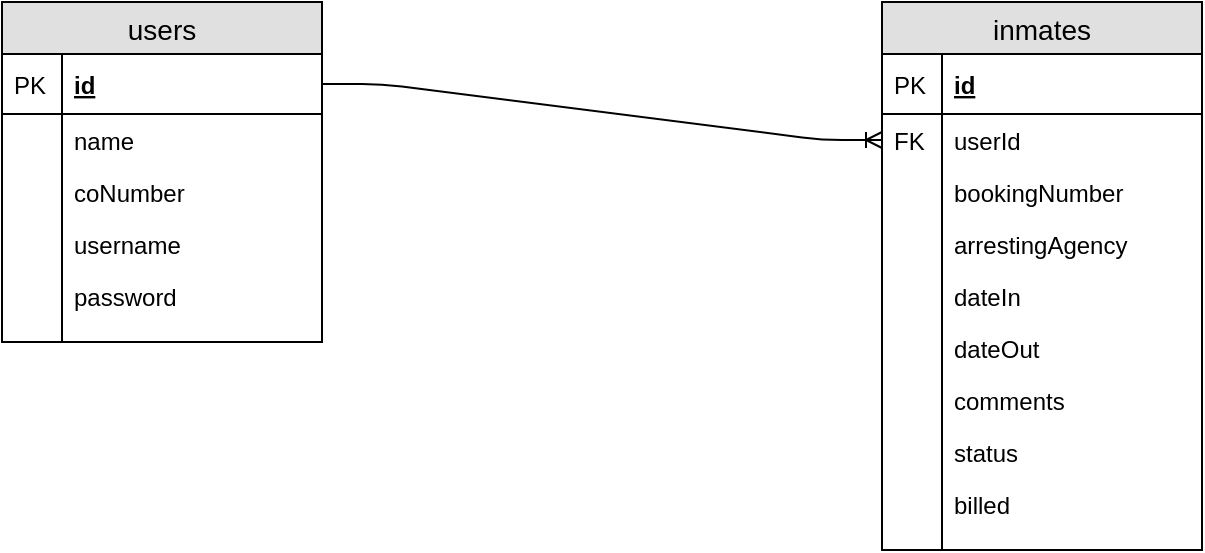 <mxfile version="12.0.3" type="github" pages="1"><diagram id="BFteV822ZQREHIiYgqze" name="Page-1"><mxGraphModel dx="1094" dy="419" grid="1" gridSize="10" guides="1" tooltips="1" connect="1" arrows="1" fold="1" page="1" pageScale="1" pageWidth="850" pageHeight="1100" math="0" shadow="0"><root><mxCell id="0"/><mxCell id="1" parent="0"/><mxCell id="ht3R-z21S9EMWiLsg80p-1" value="users" style="swimlane;fontStyle=0;childLayout=stackLayout;horizontal=1;startSize=26;fillColor=#e0e0e0;horizontalStack=0;resizeParent=1;resizeParentMax=0;resizeLast=0;collapsible=1;marginBottom=0;swimlaneFillColor=#ffffff;align=center;fontSize=14;" vertex="1" parent="1"><mxGeometry x="120" y="40" width="160" height="170" as="geometry"/></mxCell><mxCell id="ht3R-z21S9EMWiLsg80p-2" value="id" style="shape=partialRectangle;top=0;left=0;right=0;bottom=1;align=left;verticalAlign=middle;fillColor=none;spacingLeft=34;spacingRight=4;overflow=hidden;rotatable=0;points=[[0,0.5],[1,0.5]];portConstraint=eastwest;dropTarget=0;fontStyle=5;fontSize=12;" vertex="1" parent="ht3R-z21S9EMWiLsg80p-1"><mxGeometry y="26" width="160" height="30" as="geometry"/></mxCell><mxCell id="ht3R-z21S9EMWiLsg80p-3" value="PK" style="shape=partialRectangle;top=0;left=0;bottom=0;fillColor=none;align=left;verticalAlign=middle;spacingLeft=4;spacingRight=4;overflow=hidden;rotatable=0;points=[];portConstraint=eastwest;part=1;fontSize=12;" vertex="1" connectable="0" parent="ht3R-z21S9EMWiLsg80p-2"><mxGeometry width="30" height="30" as="geometry"/></mxCell><mxCell id="ht3R-z21S9EMWiLsg80p-4" value="name" style="shape=partialRectangle;top=0;left=0;right=0;bottom=0;align=left;verticalAlign=top;fillColor=none;spacingLeft=34;spacingRight=4;overflow=hidden;rotatable=0;points=[[0,0.5],[1,0.5]];portConstraint=eastwest;dropTarget=0;fontSize=12;" vertex="1" parent="ht3R-z21S9EMWiLsg80p-1"><mxGeometry y="56" width="160" height="26" as="geometry"/></mxCell><mxCell id="ht3R-z21S9EMWiLsg80p-5" value="" style="shape=partialRectangle;top=0;left=0;bottom=0;fillColor=none;align=left;verticalAlign=top;spacingLeft=4;spacingRight=4;overflow=hidden;rotatable=0;points=[];portConstraint=eastwest;part=1;fontSize=12;" vertex="1" connectable="0" parent="ht3R-z21S9EMWiLsg80p-4"><mxGeometry width="30" height="26" as="geometry"/></mxCell><mxCell id="ht3R-z21S9EMWiLsg80p-6" value="coNumber" style="shape=partialRectangle;top=0;left=0;right=0;bottom=0;align=left;verticalAlign=top;fillColor=none;spacingLeft=34;spacingRight=4;overflow=hidden;rotatable=0;points=[[0,0.5],[1,0.5]];portConstraint=eastwest;dropTarget=0;fontSize=12;" vertex="1" parent="ht3R-z21S9EMWiLsg80p-1"><mxGeometry y="82" width="160" height="26" as="geometry"/></mxCell><mxCell id="ht3R-z21S9EMWiLsg80p-7" value="" style="shape=partialRectangle;top=0;left=0;bottom=0;fillColor=none;align=left;verticalAlign=top;spacingLeft=4;spacingRight=4;overflow=hidden;rotatable=0;points=[];portConstraint=eastwest;part=1;fontSize=12;" vertex="1" connectable="0" parent="ht3R-z21S9EMWiLsg80p-6"><mxGeometry width="30" height="26" as="geometry"/></mxCell><mxCell id="ht3R-z21S9EMWiLsg80p-33" value="username" style="shape=partialRectangle;top=0;left=0;right=0;bottom=0;align=left;verticalAlign=top;fillColor=none;spacingLeft=34;spacingRight=4;overflow=hidden;rotatable=0;points=[[0,0.5],[1,0.5]];portConstraint=eastwest;dropTarget=0;fontSize=12;" vertex="1" parent="ht3R-z21S9EMWiLsg80p-1"><mxGeometry y="108" width="160" height="26" as="geometry"/></mxCell><mxCell id="ht3R-z21S9EMWiLsg80p-34" value="" style="shape=partialRectangle;top=0;left=0;bottom=0;fillColor=none;align=left;verticalAlign=top;spacingLeft=4;spacingRight=4;overflow=hidden;rotatable=0;points=[];portConstraint=eastwest;part=1;fontSize=12;" vertex="1" connectable="0" parent="ht3R-z21S9EMWiLsg80p-33"><mxGeometry width="30" height="26" as="geometry"/></mxCell><mxCell id="ht3R-z21S9EMWiLsg80p-35" value="password" style="shape=partialRectangle;top=0;left=0;right=0;bottom=0;align=left;verticalAlign=top;fillColor=none;spacingLeft=34;spacingRight=4;overflow=hidden;rotatable=0;points=[[0,0.5],[1,0.5]];portConstraint=eastwest;dropTarget=0;fontSize=12;" vertex="1" parent="ht3R-z21S9EMWiLsg80p-1"><mxGeometry y="134" width="160" height="26" as="geometry"/></mxCell><mxCell id="ht3R-z21S9EMWiLsg80p-36" value="" style="shape=partialRectangle;top=0;left=0;bottom=0;fillColor=none;align=left;verticalAlign=top;spacingLeft=4;spacingRight=4;overflow=hidden;rotatable=0;points=[];portConstraint=eastwest;part=1;fontSize=12;" vertex="1" connectable="0" parent="ht3R-z21S9EMWiLsg80p-35"><mxGeometry width="30" height="26" as="geometry"/></mxCell><mxCell id="ht3R-z21S9EMWiLsg80p-10" value="" style="shape=partialRectangle;top=0;left=0;right=0;bottom=0;align=left;verticalAlign=top;fillColor=none;spacingLeft=34;spacingRight=4;overflow=hidden;rotatable=0;points=[[0,0.5],[1,0.5]];portConstraint=eastwest;dropTarget=0;fontSize=12;" vertex="1" parent="ht3R-z21S9EMWiLsg80p-1"><mxGeometry y="160" width="160" height="10" as="geometry"/></mxCell><mxCell id="ht3R-z21S9EMWiLsg80p-11" value="" style="shape=partialRectangle;top=0;left=0;bottom=0;fillColor=none;align=left;verticalAlign=top;spacingLeft=4;spacingRight=4;overflow=hidden;rotatable=0;points=[];portConstraint=eastwest;part=1;fontSize=12;" vertex="1" connectable="0" parent="ht3R-z21S9EMWiLsg80p-10"><mxGeometry width="30" height="10" as="geometry"/></mxCell><mxCell id="ht3R-z21S9EMWiLsg80p-12" value="inmates" style="swimlane;fontStyle=0;childLayout=stackLayout;horizontal=1;startSize=26;fillColor=#e0e0e0;horizontalStack=0;resizeParent=1;resizeParentMax=0;resizeLast=0;collapsible=1;marginBottom=0;swimlaneFillColor=#ffffff;align=center;fontSize=14;" vertex="1" parent="1"><mxGeometry x="560" y="40" width="160" height="274" as="geometry"/></mxCell><mxCell id="ht3R-z21S9EMWiLsg80p-13" value="id" style="shape=partialRectangle;top=0;left=0;right=0;bottom=1;align=left;verticalAlign=middle;fillColor=none;spacingLeft=34;spacingRight=4;overflow=hidden;rotatable=0;points=[[0,0.5],[1,0.5]];portConstraint=eastwest;dropTarget=0;fontStyle=5;fontSize=12;" vertex="1" parent="ht3R-z21S9EMWiLsg80p-12"><mxGeometry y="26" width="160" height="30" as="geometry"/></mxCell><mxCell id="ht3R-z21S9EMWiLsg80p-14" value="PK" style="shape=partialRectangle;top=0;left=0;bottom=0;fillColor=none;align=left;verticalAlign=middle;spacingLeft=4;spacingRight=4;overflow=hidden;rotatable=0;points=[];portConstraint=eastwest;part=1;fontSize=12;" vertex="1" connectable="0" parent="ht3R-z21S9EMWiLsg80p-13"><mxGeometry width="30" height="30" as="geometry"/></mxCell><mxCell id="ht3R-z21S9EMWiLsg80p-15" value="userId" style="shape=partialRectangle;top=0;left=0;right=0;bottom=0;align=left;verticalAlign=top;fillColor=none;spacingLeft=34;spacingRight=4;overflow=hidden;rotatable=0;points=[[0,0.5],[1,0.5]];portConstraint=eastwest;dropTarget=0;fontSize=12;" vertex="1" parent="ht3R-z21S9EMWiLsg80p-12"><mxGeometry y="56" width="160" height="26" as="geometry"/></mxCell><mxCell id="ht3R-z21S9EMWiLsg80p-16" value="FK" style="shape=partialRectangle;top=0;left=0;bottom=0;fillColor=none;align=left;verticalAlign=top;spacingLeft=4;spacingRight=4;overflow=hidden;rotatable=0;points=[];portConstraint=eastwest;part=1;fontSize=12;" vertex="1" connectable="0" parent="ht3R-z21S9EMWiLsg80p-15"><mxGeometry width="30" height="26" as="geometry"/></mxCell><mxCell id="ht3R-z21S9EMWiLsg80p-17" value="bookingNumber" style="shape=partialRectangle;top=0;left=0;right=0;bottom=0;align=left;verticalAlign=top;fillColor=none;spacingLeft=34;spacingRight=4;overflow=hidden;rotatable=0;points=[[0,0.5],[1,0.5]];portConstraint=eastwest;dropTarget=0;fontSize=12;" vertex="1" parent="ht3R-z21S9EMWiLsg80p-12"><mxGeometry y="82" width="160" height="26" as="geometry"/></mxCell><mxCell id="ht3R-z21S9EMWiLsg80p-18" value="" style="shape=partialRectangle;top=0;left=0;bottom=0;fillColor=none;align=left;verticalAlign=top;spacingLeft=4;spacingRight=4;overflow=hidden;rotatable=0;points=[];portConstraint=eastwest;part=1;fontSize=12;" vertex="1" connectable="0" parent="ht3R-z21S9EMWiLsg80p-17"><mxGeometry width="30" height="26" as="geometry"/></mxCell><mxCell id="ht3R-z21S9EMWiLsg80p-19" value="arrestingAgency" style="shape=partialRectangle;top=0;left=0;right=0;bottom=0;align=left;verticalAlign=top;fillColor=none;spacingLeft=34;spacingRight=4;overflow=hidden;rotatable=0;points=[[0,0.5],[1,0.5]];portConstraint=eastwest;dropTarget=0;fontSize=12;" vertex="1" parent="ht3R-z21S9EMWiLsg80p-12"><mxGeometry y="108" width="160" height="26" as="geometry"/></mxCell><mxCell id="ht3R-z21S9EMWiLsg80p-20" value="" style="shape=partialRectangle;top=0;left=0;bottom=0;fillColor=none;align=left;verticalAlign=top;spacingLeft=4;spacingRight=4;overflow=hidden;rotatable=0;points=[];portConstraint=eastwest;part=1;fontSize=12;" vertex="1" connectable="0" parent="ht3R-z21S9EMWiLsg80p-19"><mxGeometry width="30" height="26" as="geometry"/></mxCell><mxCell id="ht3R-z21S9EMWiLsg80p-23" value="dateIn" style="shape=partialRectangle;top=0;left=0;right=0;bottom=0;align=left;verticalAlign=top;fillColor=none;spacingLeft=34;spacingRight=4;overflow=hidden;rotatable=0;points=[[0,0.5],[1,0.5]];portConstraint=eastwest;dropTarget=0;fontSize=12;" vertex="1" parent="ht3R-z21S9EMWiLsg80p-12"><mxGeometry y="134" width="160" height="26" as="geometry"/></mxCell><mxCell id="ht3R-z21S9EMWiLsg80p-24" value="" style="shape=partialRectangle;top=0;left=0;bottom=0;fillColor=none;align=left;verticalAlign=top;spacingLeft=4;spacingRight=4;overflow=hidden;rotatable=0;points=[];portConstraint=eastwest;part=1;fontSize=12;" vertex="1" connectable="0" parent="ht3R-z21S9EMWiLsg80p-23"><mxGeometry width="30" height="26" as="geometry"/></mxCell><mxCell id="ht3R-z21S9EMWiLsg80p-27" value="dateOut" style="shape=partialRectangle;top=0;left=0;right=0;bottom=0;align=left;verticalAlign=top;fillColor=none;spacingLeft=34;spacingRight=4;overflow=hidden;rotatable=0;points=[[0,0.5],[1,0.5]];portConstraint=eastwest;dropTarget=0;fontSize=12;" vertex="1" parent="ht3R-z21S9EMWiLsg80p-12"><mxGeometry y="160" width="160" height="26" as="geometry"/></mxCell><mxCell id="ht3R-z21S9EMWiLsg80p-28" value="" style="shape=partialRectangle;top=0;left=0;bottom=0;fillColor=none;align=left;verticalAlign=top;spacingLeft=4;spacingRight=4;overflow=hidden;rotatable=0;points=[];portConstraint=eastwest;part=1;fontSize=12;" vertex="1" connectable="0" parent="ht3R-z21S9EMWiLsg80p-27"><mxGeometry width="30" height="26" as="geometry"/></mxCell><mxCell id="ht3R-z21S9EMWiLsg80p-29" value="comments" style="shape=partialRectangle;top=0;left=0;right=0;bottom=0;align=left;verticalAlign=top;fillColor=none;spacingLeft=34;spacingRight=4;overflow=hidden;rotatable=0;points=[[0,0.5],[1,0.5]];portConstraint=eastwest;dropTarget=0;fontSize=12;" vertex="1" parent="ht3R-z21S9EMWiLsg80p-12"><mxGeometry y="186" width="160" height="26" as="geometry"/></mxCell><mxCell id="ht3R-z21S9EMWiLsg80p-30" value="" style="shape=partialRectangle;top=0;left=0;bottom=0;fillColor=none;align=left;verticalAlign=top;spacingLeft=4;spacingRight=4;overflow=hidden;rotatable=0;points=[];portConstraint=eastwest;part=1;fontSize=12;" vertex="1" connectable="0" parent="ht3R-z21S9EMWiLsg80p-29"><mxGeometry width="30" height="26" as="geometry"/></mxCell><mxCell id="ht3R-z21S9EMWiLsg80p-31" value="status" style="shape=partialRectangle;top=0;left=0;right=0;bottom=0;align=left;verticalAlign=top;fillColor=none;spacingLeft=34;spacingRight=4;overflow=hidden;rotatable=0;points=[[0,0.5],[1,0.5]];portConstraint=eastwest;dropTarget=0;fontSize=12;" vertex="1" parent="ht3R-z21S9EMWiLsg80p-12"><mxGeometry y="212" width="160" height="26" as="geometry"/></mxCell><mxCell id="ht3R-z21S9EMWiLsg80p-32" value="" style="shape=partialRectangle;top=0;left=0;bottom=0;fillColor=none;align=left;verticalAlign=top;spacingLeft=4;spacingRight=4;overflow=hidden;rotatable=0;points=[];portConstraint=eastwest;part=1;fontSize=12;" vertex="1" connectable="0" parent="ht3R-z21S9EMWiLsg80p-31"><mxGeometry width="30" height="26" as="geometry"/></mxCell><mxCell id="ht3R-z21S9EMWiLsg80p-25" value="billed" style="shape=partialRectangle;top=0;left=0;right=0;bottom=0;align=left;verticalAlign=top;fillColor=none;spacingLeft=34;spacingRight=4;overflow=hidden;rotatable=0;points=[[0,0.5],[1,0.5]];portConstraint=eastwest;dropTarget=0;fontSize=12;" vertex="1" parent="ht3R-z21S9EMWiLsg80p-12"><mxGeometry y="238" width="160" height="26" as="geometry"/></mxCell><mxCell id="ht3R-z21S9EMWiLsg80p-26" value="" style="shape=partialRectangle;top=0;left=0;bottom=0;fillColor=none;align=left;verticalAlign=top;spacingLeft=4;spacingRight=4;overflow=hidden;rotatable=0;points=[];portConstraint=eastwest;part=1;fontSize=12;" vertex="1" connectable="0" parent="ht3R-z21S9EMWiLsg80p-25"><mxGeometry width="30" height="26" as="geometry"/></mxCell><mxCell id="ht3R-z21S9EMWiLsg80p-21" value="" style="shape=partialRectangle;top=0;left=0;right=0;bottom=0;align=left;verticalAlign=top;fillColor=none;spacingLeft=34;spacingRight=4;overflow=hidden;rotatable=0;points=[[0,0.5],[1,0.5]];portConstraint=eastwest;dropTarget=0;fontSize=12;" vertex="1" parent="ht3R-z21S9EMWiLsg80p-12"><mxGeometry y="264" width="160" height="10" as="geometry"/></mxCell><mxCell id="ht3R-z21S9EMWiLsg80p-22" value="" style="shape=partialRectangle;top=0;left=0;bottom=0;fillColor=none;align=left;verticalAlign=top;spacingLeft=4;spacingRight=4;overflow=hidden;rotatable=0;points=[];portConstraint=eastwest;part=1;fontSize=12;" vertex="1" connectable="0" parent="ht3R-z21S9EMWiLsg80p-21"><mxGeometry width="30" height="10" as="geometry"/></mxCell><mxCell id="ht3R-z21S9EMWiLsg80p-37" value="" style="edgeStyle=entityRelationEdgeStyle;fontSize=12;html=1;endArrow=ERoneToMany;exitX=1;exitY=0.5;exitDx=0;exitDy=0;entryX=0;entryY=0.5;entryDx=0;entryDy=0;" edge="1" parent="1" source="ht3R-z21S9EMWiLsg80p-2" target="ht3R-z21S9EMWiLsg80p-15"><mxGeometry width="100" height="100" relative="1" as="geometry"><mxPoint x="290" y="80" as="sourcePoint"/><mxPoint x="380" y="25" as="targetPoint"/></mxGeometry></mxCell></root></mxGraphModel></diagram></mxfile>